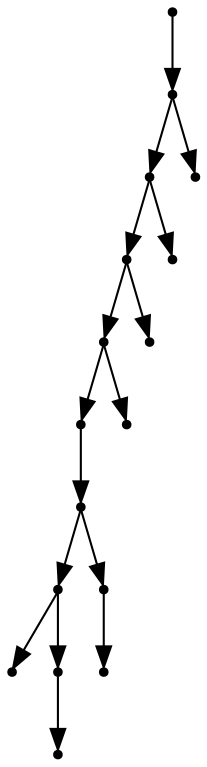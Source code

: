 digraph {
  16 [shape=point];
  15 [shape=point];
  13 [shape=point];
  11 [shape=point];
  9 [shape=point];
  7 [shape=point];
  6 [shape=point];
  3 [shape=point];
  0 [shape=point];
  2 [shape=point];
  1 [shape=point];
  5 [shape=point];
  4 [shape=point];
  8 [shape=point];
  10 [shape=point];
  12 [shape=point];
  14 [shape=point];
16 -> 15;
15 -> 13;
13 -> 11;
11 -> 9;
9 -> 7;
7 -> 6;
6 -> 3;
3 -> 0;
3 -> 2;
2 -> 1;
6 -> 5;
5 -> 4;
9 -> 8;
11 -> 10;
13 -> 12;
15 -> 14;
}
